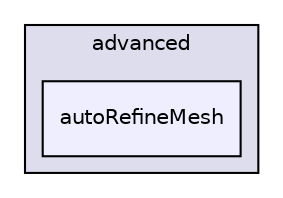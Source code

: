 digraph "applications/utilities/mesh/advanced/autoRefineMesh" {
  bgcolor=transparent;
  compound=true
  node [ fontsize="10", fontname="Helvetica"];
  edge [ labelfontsize="10", labelfontname="Helvetica"];
  subgraph clusterdir_33cf184158805ce1a4614f861f9c9f7a {
    graph [ bgcolor="#ddddee", pencolor="black", label="advanced" fontname="Helvetica", fontsize="10", URL="dir_33cf184158805ce1a4614f861f9c9f7a.html"]
  dir_ef20456b9c23626ee8b25d14cbd98523 [shape=box, label="autoRefineMesh", style="filled", fillcolor="#eeeeff", pencolor="black", URL="dir_ef20456b9c23626ee8b25d14cbd98523.html"];
  }
}
